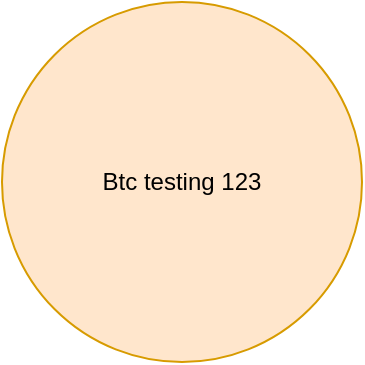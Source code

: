 <mxfile version="22.1.5" type="github">
  <diagram name="Page-1" id="OB3lblQsoEeNs6UiwVJ4">
    <mxGraphModel dx="794" dy="515" grid="1" gridSize="10" guides="1" tooltips="1" connect="1" arrows="1" fold="1" page="1" pageScale="1" pageWidth="850" pageHeight="1100" math="0" shadow="0">
      <root>
        <mxCell id="0" />
        <mxCell id="1" parent="0" />
        <mxCell id="5IvdHhtaJKZ1auedWVy--1" value="Btc testing 123" style="ellipse;whiteSpace=wrap;html=1;aspect=fixed;fillColor=#ffe6cc;strokeColor=#d79b00;" vertex="1" parent="1">
          <mxGeometry x="360" y="80" width="180" height="180" as="geometry" />
        </mxCell>
      </root>
    </mxGraphModel>
  </diagram>
</mxfile>
